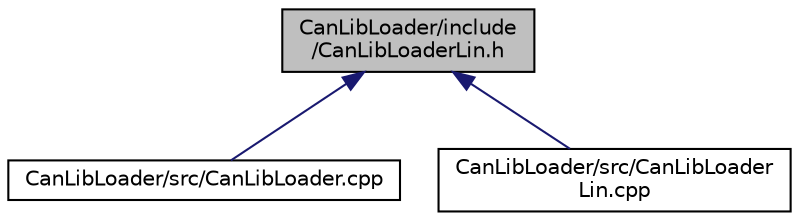 digraph "CanLibLoader/include/CanLibLoaderLin.h"
{
 // LATEX_PDF_SIZE
  edge [fontname="Helvetica",fontsize="10",labelfontname="Helvetica",labelfontsize="10"];
  node [fontname="Helvetica",fontsize="10",shape=record];
  Node1 [label="CanLibLoader/include\l/CanLibLoaderLin.h",height=0.2,width=0.4,color="black", fillcolor="grey75", style="filled", fontcolor="black",tooltip=" "];
  Node1 -> Node2 [dir="back",color="midnightblue",fontsize="10",style="solid",fontname="Helvetica"];
  Node2 [label="CanLibLoader/src/CanLibLoader.cpp",height=0.2,width=0.4,color="black", fillcolor="white", style="filled",URL="$CanLibLoader_8cpp.html",tooltip=" "];
  Node1 -> Node3 [dir="back",color="midnightblue",fontsize="10",style="solid",fontname="Helvetica"];
  Node3 [label="CanLibLoader/src/CanLibLoader\lLin.cpp",height=0.2,width=0.4,color="black", fillcolor="white", style="filled",URL="$CanLibLoaderLin_8cpp.html",tooltip=" "];
}
